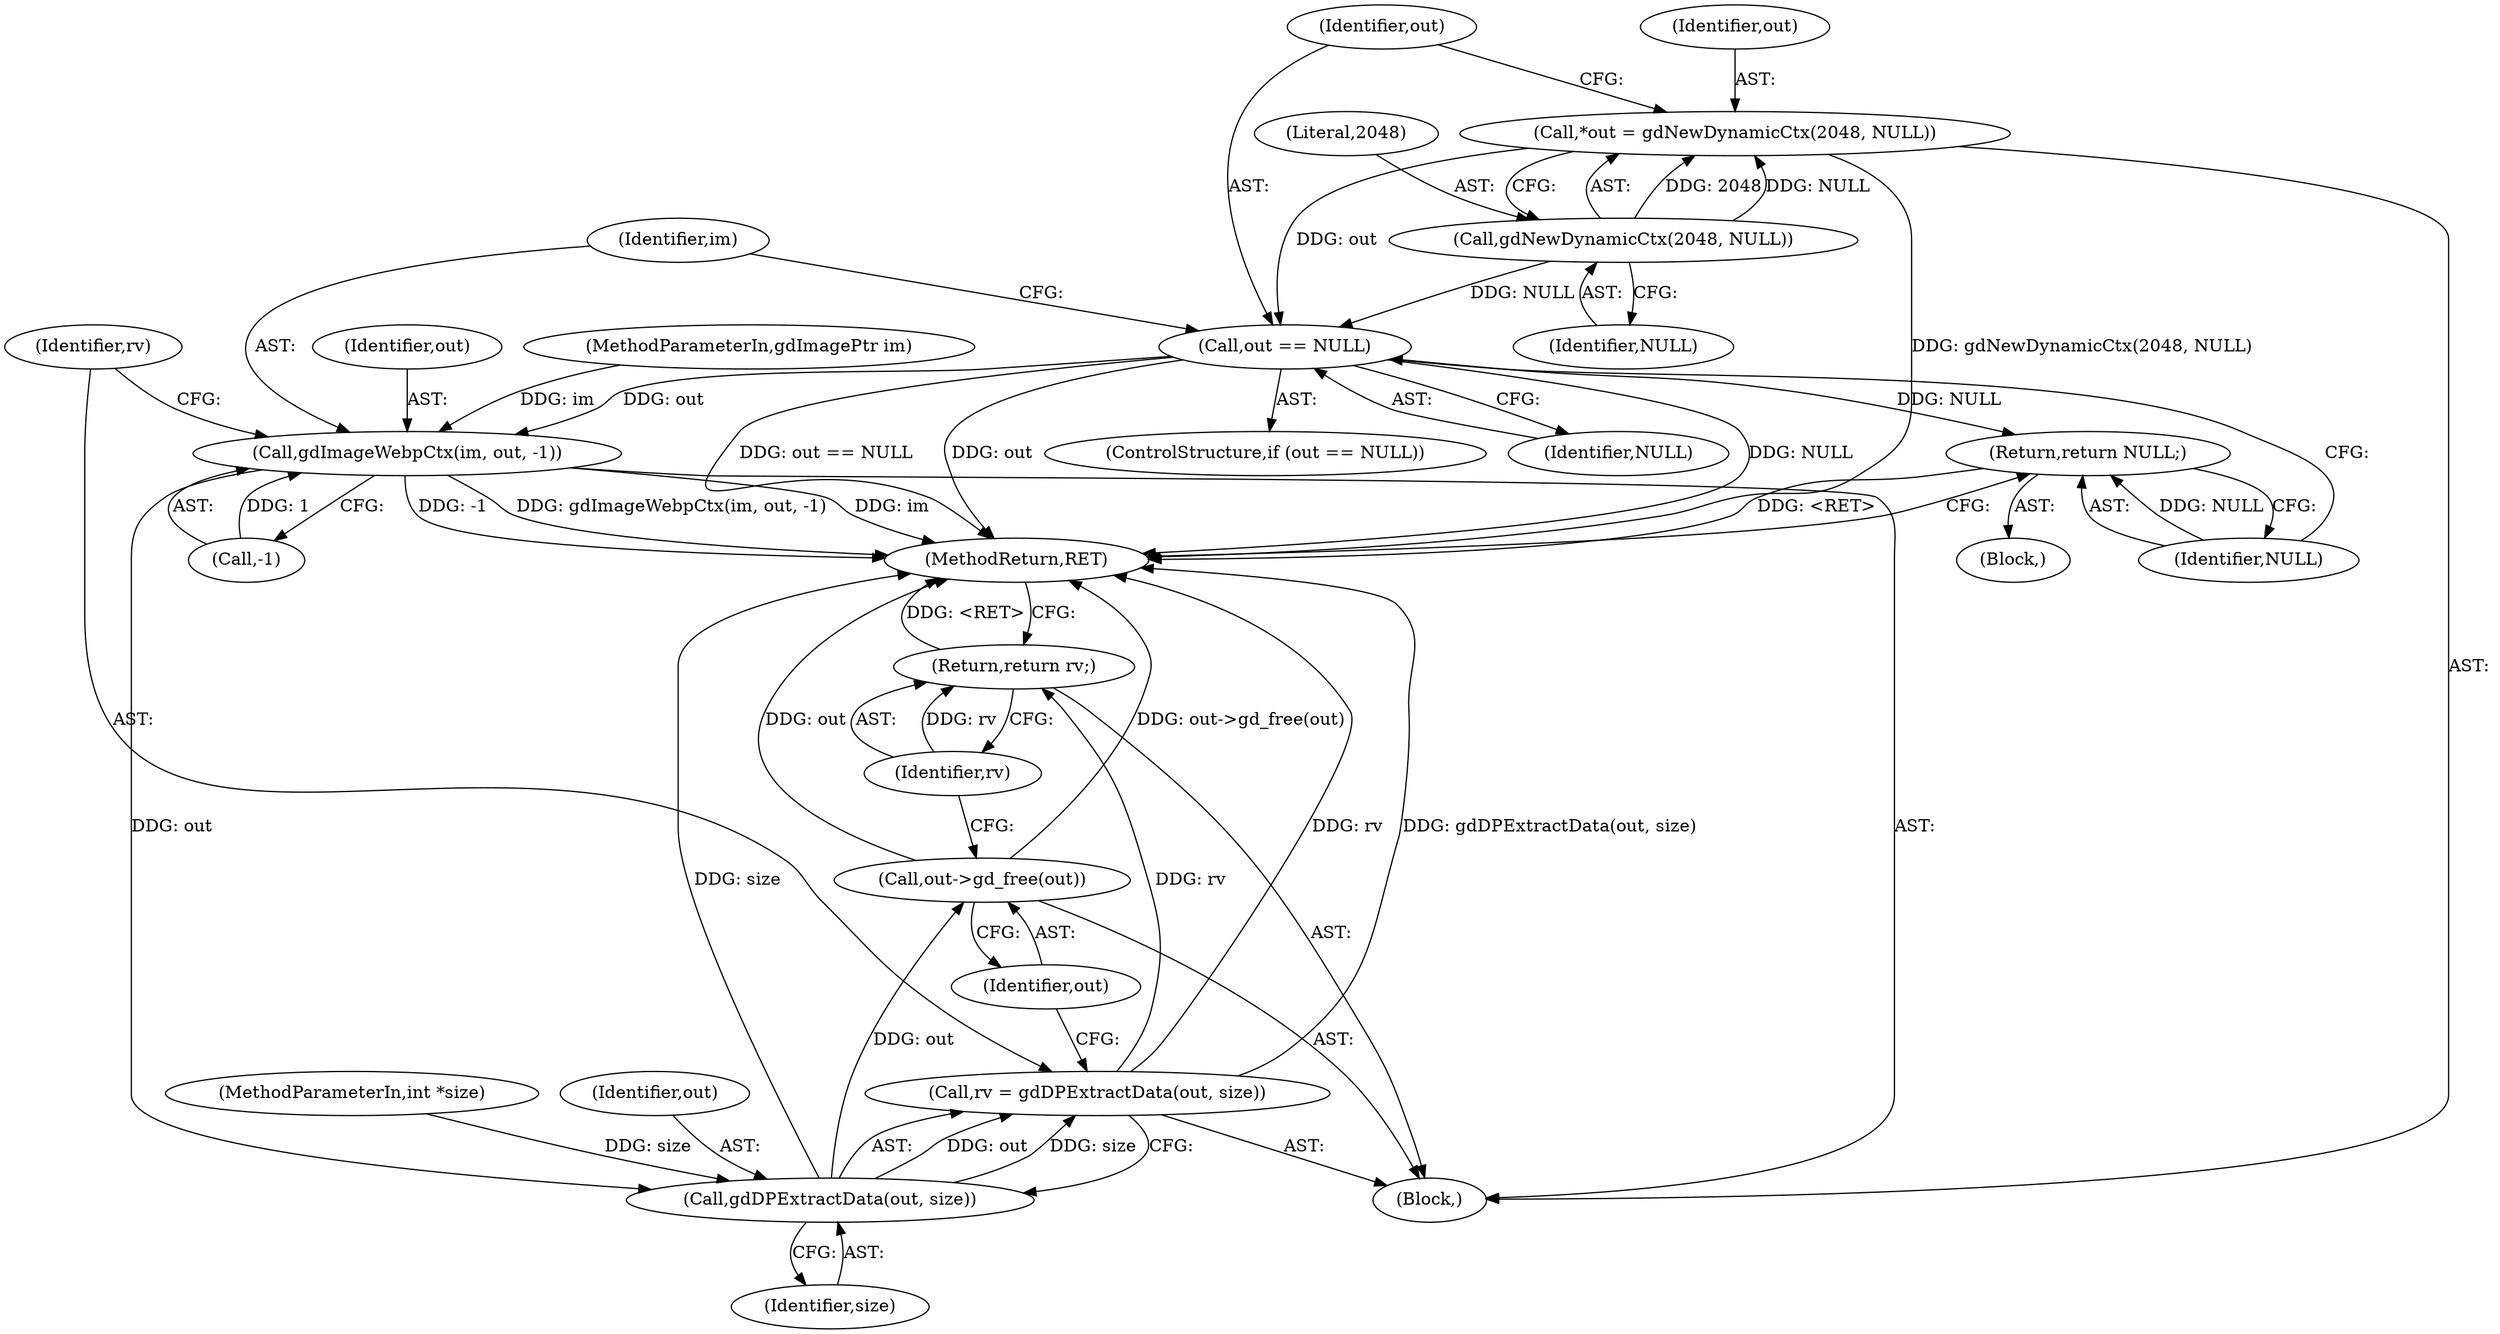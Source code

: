 digraph "1_libgd_a49feeae76d41959d85ee733925a4cf40bac61b2_2@pointer" {
"1000112" [label="(Call,out == NULL)"];
"1000106" [label="(Call,*out = gdNewDynamicCtx(2048, NULL))"];
"1000108" [label="(Call,gdNewDynamicCtx(2048, NULL))"];
"1000116" [label="(Return,return NULL;)"];
"1000118" [label="(Call,gdImageWebpCtx(im, out, -1))"];
"1000125" [label="(Call,gdDPExtractData(out, size))"];
"1000123" [label="(Call,rv = gdDPExtractData(out, size))"];
"1000130" [label="(Return,return rv;)"];
"1000128" [label="(Call,out->gd_free(out))"];
"1000109" [label="(Literal,2048)"];
"1000117" [label="(Identifier,NULL)"];
"1000116" [label="(Return,return NULL;)"];
"1000118" [label="(Call,gdImageWebpCtx(im, out, -1))"];
"1000119" [label="(Identifier,im)"];
"1000128" [label="(Call,out->gd_free(out))"];
"1000121" [label="(Call,-1)"];
"1000110" [label="(Identifier,NULL)"];
"1000120" [label="(Identifier,out)"];
"1000131" [label="(Identifier,rv)"];
"1000103" [label="(Block,)"];
"1000102" [label="(MethodParameterIn,int *size)"];
"1000130" [label="(Return,return rv;)"];
"1000111" [label="(ControlStructure,if (out == NULL))"];
"1000112" [label="(Call,out == NULL)"];
"1000107" [label="(Identifier,out)"];
"1000114" [label="(Identifier,NULL)"];
"1000125" [label="(Call,gdDPExtractData(out, size))"];
"1000101" [label="(MethodParameterIn,gdImagePtr im)"];
"1000126" [label="(Identifier,out)"];
"1000113" [label="(Identifier,out)"];
"1000123" [label="(Call,rv = gdDPExtractData(out, size))"];
"1000108" [label="(Call,gdNewDynamicCtx(2048, NULL))"];
"1000106" [label="(Call,*out = gdNewDynamicCtx(2048, NULL))"];
"1000115" [label="(Block,)"];
"1000124" [label="(Identifier,rv)"];
"1000127" [label="(Identifier,size)"];
"1000129" [label="(Identifier,out)"];
"1000132" [label="(MethodReturn,RET)"];
"1000112" -> "1000111"  [label="AST: "];
"1000112" -> "1000114"  [label="CFG: "];
"1000113" -> "1000112"  [label="AST: "];
"1000114" -> "1000112"  [label="AST: "];
"1000117" -> "1000112"  [label="CFG: "];
"1000119" -> "1000112"  [label="CFG: "];
"1000112" -> "1000132"  [label="DDG: NULL"];
"1000112" -> "1000132"  [label="DDG: out == NULL"];
"1000112" -> "1000132"  [label="DDG: out"];
"1000106" -> "1000112"  [label="DDG: out"];
"1000108" -> "1000112"  [label="DDG: NULL"];
"1000112" -> "1000116"  [label="DDG: NULL"];
"1000112" -> "1000118"  [label="DDG: out"];
"1000106" -> "1000103"  [label="AST: "];
"1000106" -> "1000108"  [label="CFG: "];
"1000107" -> "1000106"  [label="AST: "];
"1000108" -> "1000106"  [label="AST: "];
"1000113" -> "1000106"  [label="CFG: "];
"1000106" -> "1000132"  [label="DDG: gdNewDynamicCtx(2048, NULL)"];
"1000108" -> "1000106"  [label="DDG: 2048"];
"1000108" -> "1000106"  [label="DDG: NULL"];
"1000108" -> "1000110"  [label="CFG: "];
"1000109" -> "1000108"  [label="AST: "];
"1000110" -> "1000108"  [label="AST: "];
"1000116" -> "1000115"  [label="AST: "];
"1000116" -> "1000117"  [label="CFG: "];
"1000117" -> "1000116"  [label="AST: "];
"1000132" -> "1000116"  [label="CFG: "];
"1000116" -> "1000132"  [label="DDG: <RET>"];
"1000117" -> "1000116"  [label="DDG: NULL"];
"1000118" -> "1000103"  [label="AST: "];
"1000118" -> "1000121"  [label="CFG: "];
"1000119" -> "1000118"  [label="AST: "];
"1000120" -> "1000118"  [label="AST: "];
"1000121" -> "1000118"  [label="AST: "];
"1000124" -> "1000118"  [label="CFG: "];
"1000118" -> "1000132"  [label="DDG: -1"];
"1000118" -> "1000132"  [label="DDG: gdImageWebpCtx(im, out, -1)"];
"1000118" -> "1000132"  [label="DDG: im"];
"1000101" -> "1000118"  [label="DDG: im"];
"1000121" -> "1000118"  [label="DDG: 1"];
"1000118" -> "1000125"  [label="DDG: out"];
"1000125" -> "1000123"  [label="AST: "];
"1000125" -> "1000127"  [label="CFG: "];
"1000126" -> "1000125"  [label="AST: "];
"1000127" -> "1000125"  [label="AST: "];
"1000123" -> "1000125"  [label="CFG: "];
"1000125" -> "1000132"  [label="DDG: size"];
"1000125" -> "1000123"  [label="DDG: out"];
"1000125" -> "1000123"  [label="DDG: size"];
"1000102" -> "1000125"  [label="DDG: size"];
"1000125" -> "1000128"  [label="DDG: out"];
"1000123" -> "1000103"  [label="AST: "];
"1000124" -> "1000123"  [label="AST: "];
"1000129" -> "1000123"  [label="CFG: "];
"1000123" -> "1000132"  [label="DDG: gdDPExtractData(out, size)"];
"1000123" -> "1000132"  [label="DDG: rv"];
"1000123" -> "1000130"  [label="DDG: rv"];
"1000130" -> "1000103"  [label="AST: "];
"1000130" -> "1000131"  [label="CFG: "];
"1000131" -> "1000130"  [label="AST: "];
"1000132" -> "1000130"  [label="CFG: "];
"1000130" -> "1000132"  [label="DDG: <RET>"];
"1000131" -> "1000130"  [label="DDG: rv"];
"1000128" -> "1000103"  [label="AST: "];
"1000128" -> "1000129"  [label="CFG: "];
"1000129" -> "1000128"  [label="AST: "];
"1000131" -> "1000128"  [label="CFG: "];
"1000128" -> "1000132"  [label="DDG: out"];
"1000128" -> "1000132"  [label="DDG: out->gd_free(out)"];
}
